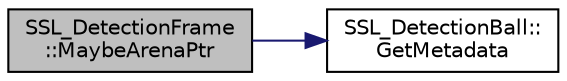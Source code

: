 digraph "SSL_DetectionFrame::MaybeArenaPtr"
{
 // INTERACTIVE_SVG=YES
  edge [fontname="Helvetica",fontsize="10",labelfontname="Helvetica",labelfontsize="10"];
  node [fontname="Helvetica",fontsize="10",shape=record];
  rankdir="LR";
  Node1 [label="SSL_DetectionFrame\l::MaybeArenaPtr",height=0.2,width=0.4,color="black", fillcolor="grey75", style="filled", fontcolor="black"];
  Node1 -> Node2 [color="midnightblue",fontsize="10",style="solid",fontname="Helvetica"];
  Node2 [label="SSL_DetectionBall::\lGetMetadata",height=0.2,width=0.4,color="black", fillcolor="white", style="filled",URL="$da/d53/class_s_s_l___detection_ball.html#a5446d698d10b3adcd1a6b6c678e00f7d"];
}
